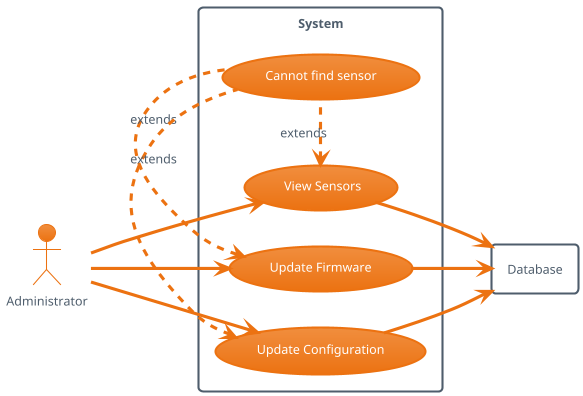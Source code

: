 @startuml
!theme aws-orange
left to right direction

actor Admin as "Administrator"

rectangle Database

rectangle "System" {
usecase UC1 as " View Sensors"
usecase UC2 as "Update Firmware"
usecase UC3 as "Update Configuration"

usecase UC4 as "Cannot find sensor"

Admin --> UC1
Admin --> UC2
Admin --> UC3

UC1 --> Database
UC2 --> Database
UC3 --> Database

UC1 <. UC4 : extends
UC2 <. UC4 : extends
UC3 <. UC4 : extends
}
@enduml